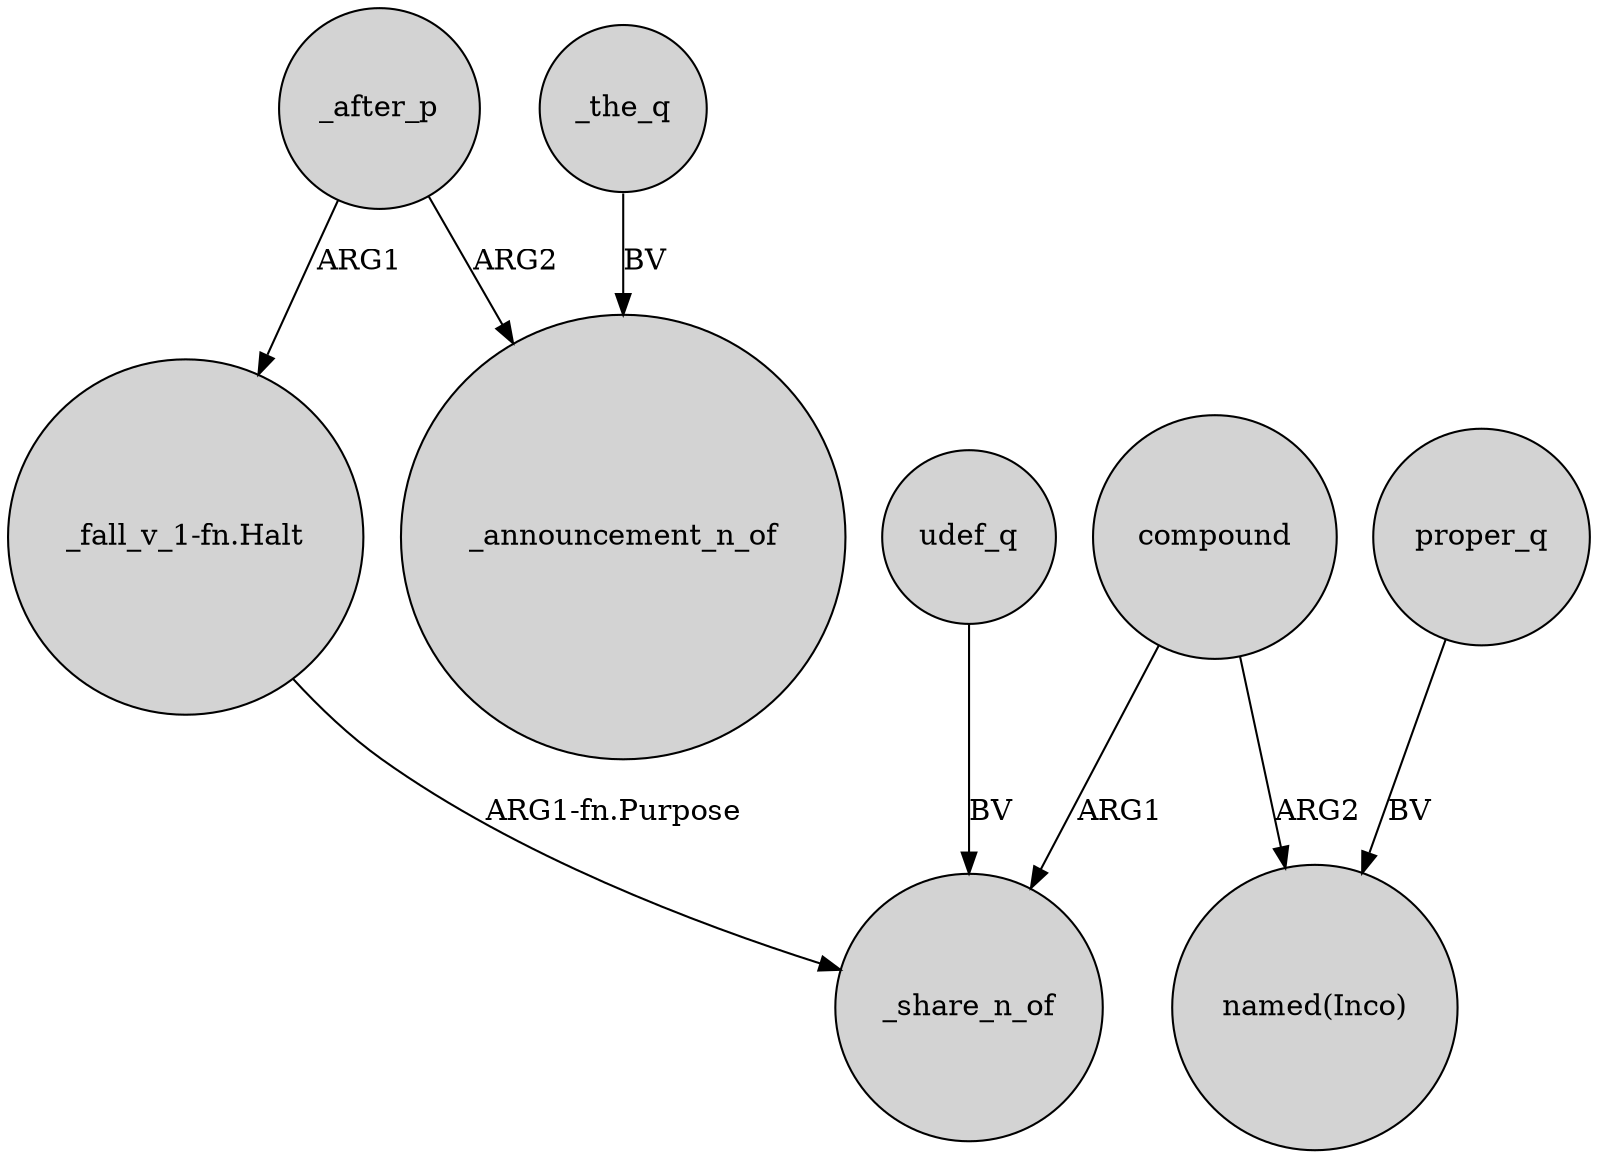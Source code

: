 digraph {
	node [shape=circle style=filled]
	_after_p -> _announcement_n_of [label=ARG2]
	udef_q -> _share_n_of [label=BV]
	"_fall_v_1-fn.Halt" -> _share_n_of [label="ARG1-fn.Purpose"]
	_after_p -> "_fall_v_1-fn.Halt" [label=ARG1]
	_the_q -> _announcement_n_of [label=BV]
	proper_q -> "named(Inco)" [label=BV]
	compound -> "named(Inco)" [label=ARG2]
	compound -> _share_n_of [label=ARG1]
}
